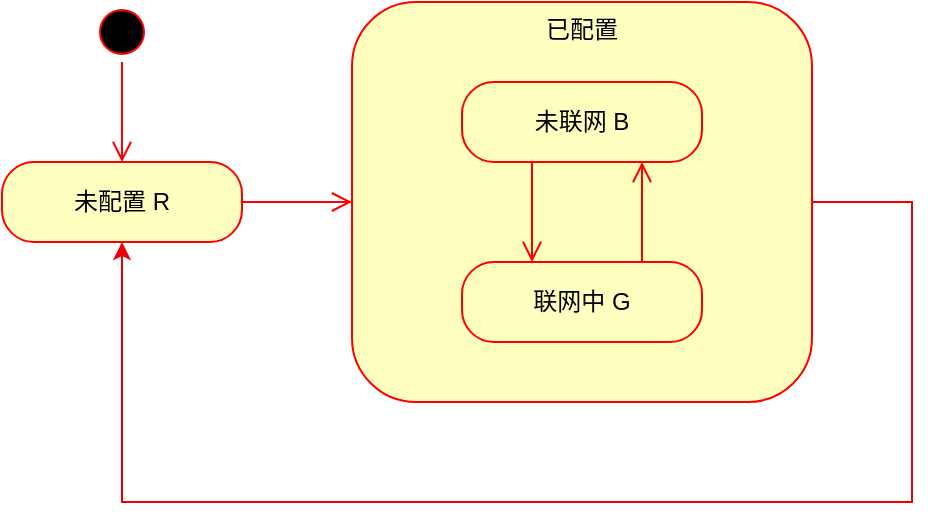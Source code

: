 <mxfile version="24.3.0" type="device">
  <diagram name="第 1 页" id="MckGbj9Bpqc1UjX0IQ6g">
    <mxGraphModel dx="1397" dy="726" grid="1" gridSize="10" guides="1" tooltips="1" connect="1" arrows="1" fold="1" page="1" pageScale="1" pageWidth="827" pageHeight="1169" math="0" shadow="0">
      <root>
        <mxCell id="0" />
        <mxCell id="1" parent="0" />
        <mxCell id="Ra7AowOO9EsDIWGgp7LJ-35" style="edgeStyle=orthogonalEdgeStyle;rounded=0;orthogonalLoop=1;jettySize=auto;html=1;entryX=0.5;entryY=1;entryDx=0;entryDy=0;fillColor=#e51400;strokeColor=#ED0000;" edge="1" parent="1" source="Ra7AowOO9EsDIWGgp7LJ-19" target="Ra7AowOO9EsDIWGgp7LJ-13">
          <mxGeometry relative="1" as="geometry">
            <Array as="points">
              <mxPoint x="520" y="310" />
              <mxPoint x="520" y="460" />
              <mxPoint x="125" y="460" />
            </Array>
          </mxGeometry>
        </mxCell>
        <mxCell id="Ra7AowOO9EsDIWGgp7LJ-19" value="已配置" style="rounded=1;whiteSpace=wrap;html=1;arcSize=16;fontColor=#000000;fillColor=#ffffc0;strokeColor=#ff0000;verticalAlign=top;" vertex="1" parent="1">
          <mxGeometry x="240" y="210" width="230" height="200" as="geometry" />
        </mxCell>
        <mxCell id="Ra7AowOO9EsDIWGgp7LJ-11" value="" style="ellipse;html=1;shape=startState;fillColor=#000000;strokeColor=#ff0000;" vertex="1" parent="1">
          <mxGeometry x="110" y="210" width="30" height="30" as="geometry" />
        </mxCell>
        <mxCell id="Ra7AowOO9EsDIWGgp7LJ-12" value="" style="edgeStyle=orthogonalEdgeStyle;html=1;verticalAlign=bottom;endArrow=open;endSize=8;strokeColor=#ff0000;rounded=0;" edge="1" source="Ra7AowOO9EsDIWGgp7LJ-11" parent="1" target="Ra7AowOO9EsDIWGgp7LJ-13">
          <mxGeometry relative="1" as="geometry">
            <mxPoint x="125" y="300" as="targetPoint" />
          </mxGeometry>
        </mxCell>
        <mxCell id="Ra7AowOO9EsDIWGgp7LJ-13" value="未配置 R" style="rounded=1;whiteSpace=wrap;html=1;arcSize=40;fontColor=#000000;fillColor=#ffffc0;strokeColor=#ff0000;" vertex="1" parent="1">
          <mxGeometry x="65" y="290" width="120" height="40" as="geometry" />
        </mxCell>
        <mxCell id="Ra7AowOO9EsDIWGgp7LJ-14" value="" style="edgeStyle=orthogonalEdgeStyle;html=1;verticalAlign=bottom;endArrow=open;endSize=8;strokeColor=#ff0000;rounded=0;exitX=1;exitY=0.5;exitDx=0;exitDy=0;" edge="1" source="Ra7AowOO9EsDIWGgp7LJ-13" parent="1">
          <mxGeometry relative="1" as="geometry">
            <mxPoint x="240" y="310" as="targetPoint" />
          </mxGeometry>
        </mxCell>
        <mxCell id="Ra7AowOO9EsDIWGgp7LJ-27" value="未联网 B" style="rounded=1;whiteSpace=wrap;html=1;arcSize=40;fontColor=#000000;fillColor=#ffffc0;strokeColor=#ff0000;" vertex="1" parent="1">
          <mxGeometry x="295" y="250" width="120" height="40" as="geometry" />
        </mxCell>
        <mxCell id="Ra7AowOO9EsDIWGgp7LJ-29" value="联网中 G" style="rounded=1;whiteSpace=wrap;html=1;arcSize=40;fontColor=#000000;fillColor=#ffffc0;strokeColor=#ff0000;" vertex="1" parent="1">
          <mxGeometry x="295" y="340" width="120" height="40" as="geometry" />
        </mxCell>
        <mxCell id="Ra7AowOO9EsDIWGgp7LJ-33" value="" style="edgeStyle=orthogonalEdgeStyle;html=1;verticalAlign=bottom;endArrow=open;endSize=8;strokeColor=#ff0000;rounded=0;" edge="1" parent="1">
          <mxGeometry relative="1" as="geometry">
            <mxPoint x="330" y="340" as="targetPoint" />
            <mxPoint x="330" y="290" as="sourcePoint" />
          </mxGeometry>
        </mxCell>
        <mxCell id="Ra7AowOO9EsDIWGgp7LJ-34" value="" style="edgeStyle=orthogonalEdgeStyle;html=1;verticalAlign=bottom;endArrow=open;endSize=8;strokeColor=#ff0000;rounded=0;exitX=0.75;exitY=0;exitDx=0;exitDy=0;entryX=0.75;entryY=1;entryDx=0;entryDy=0;" edge="1" parent="1" source="Ra7AowOO9EsDIWGgp7LJ-29" target="Ra7AowOO9EsDIWGgp7LJ-27">
          <mxGeometry relative="1" as="geometry">
            <mxPoint x="510" y="510" as="targetPoint" />
            <mxPoint x="510" y="450" as="sourcePoint" />
            <Array as="points">
              <mxPoint x="385" y="320" />
              <mxPoint x="385" y="320" />
            </Array>
          </mxGeometry>
        </mxCell>
      </root>
    </mxGraphModel>
  </diagram>
</mxfile>
